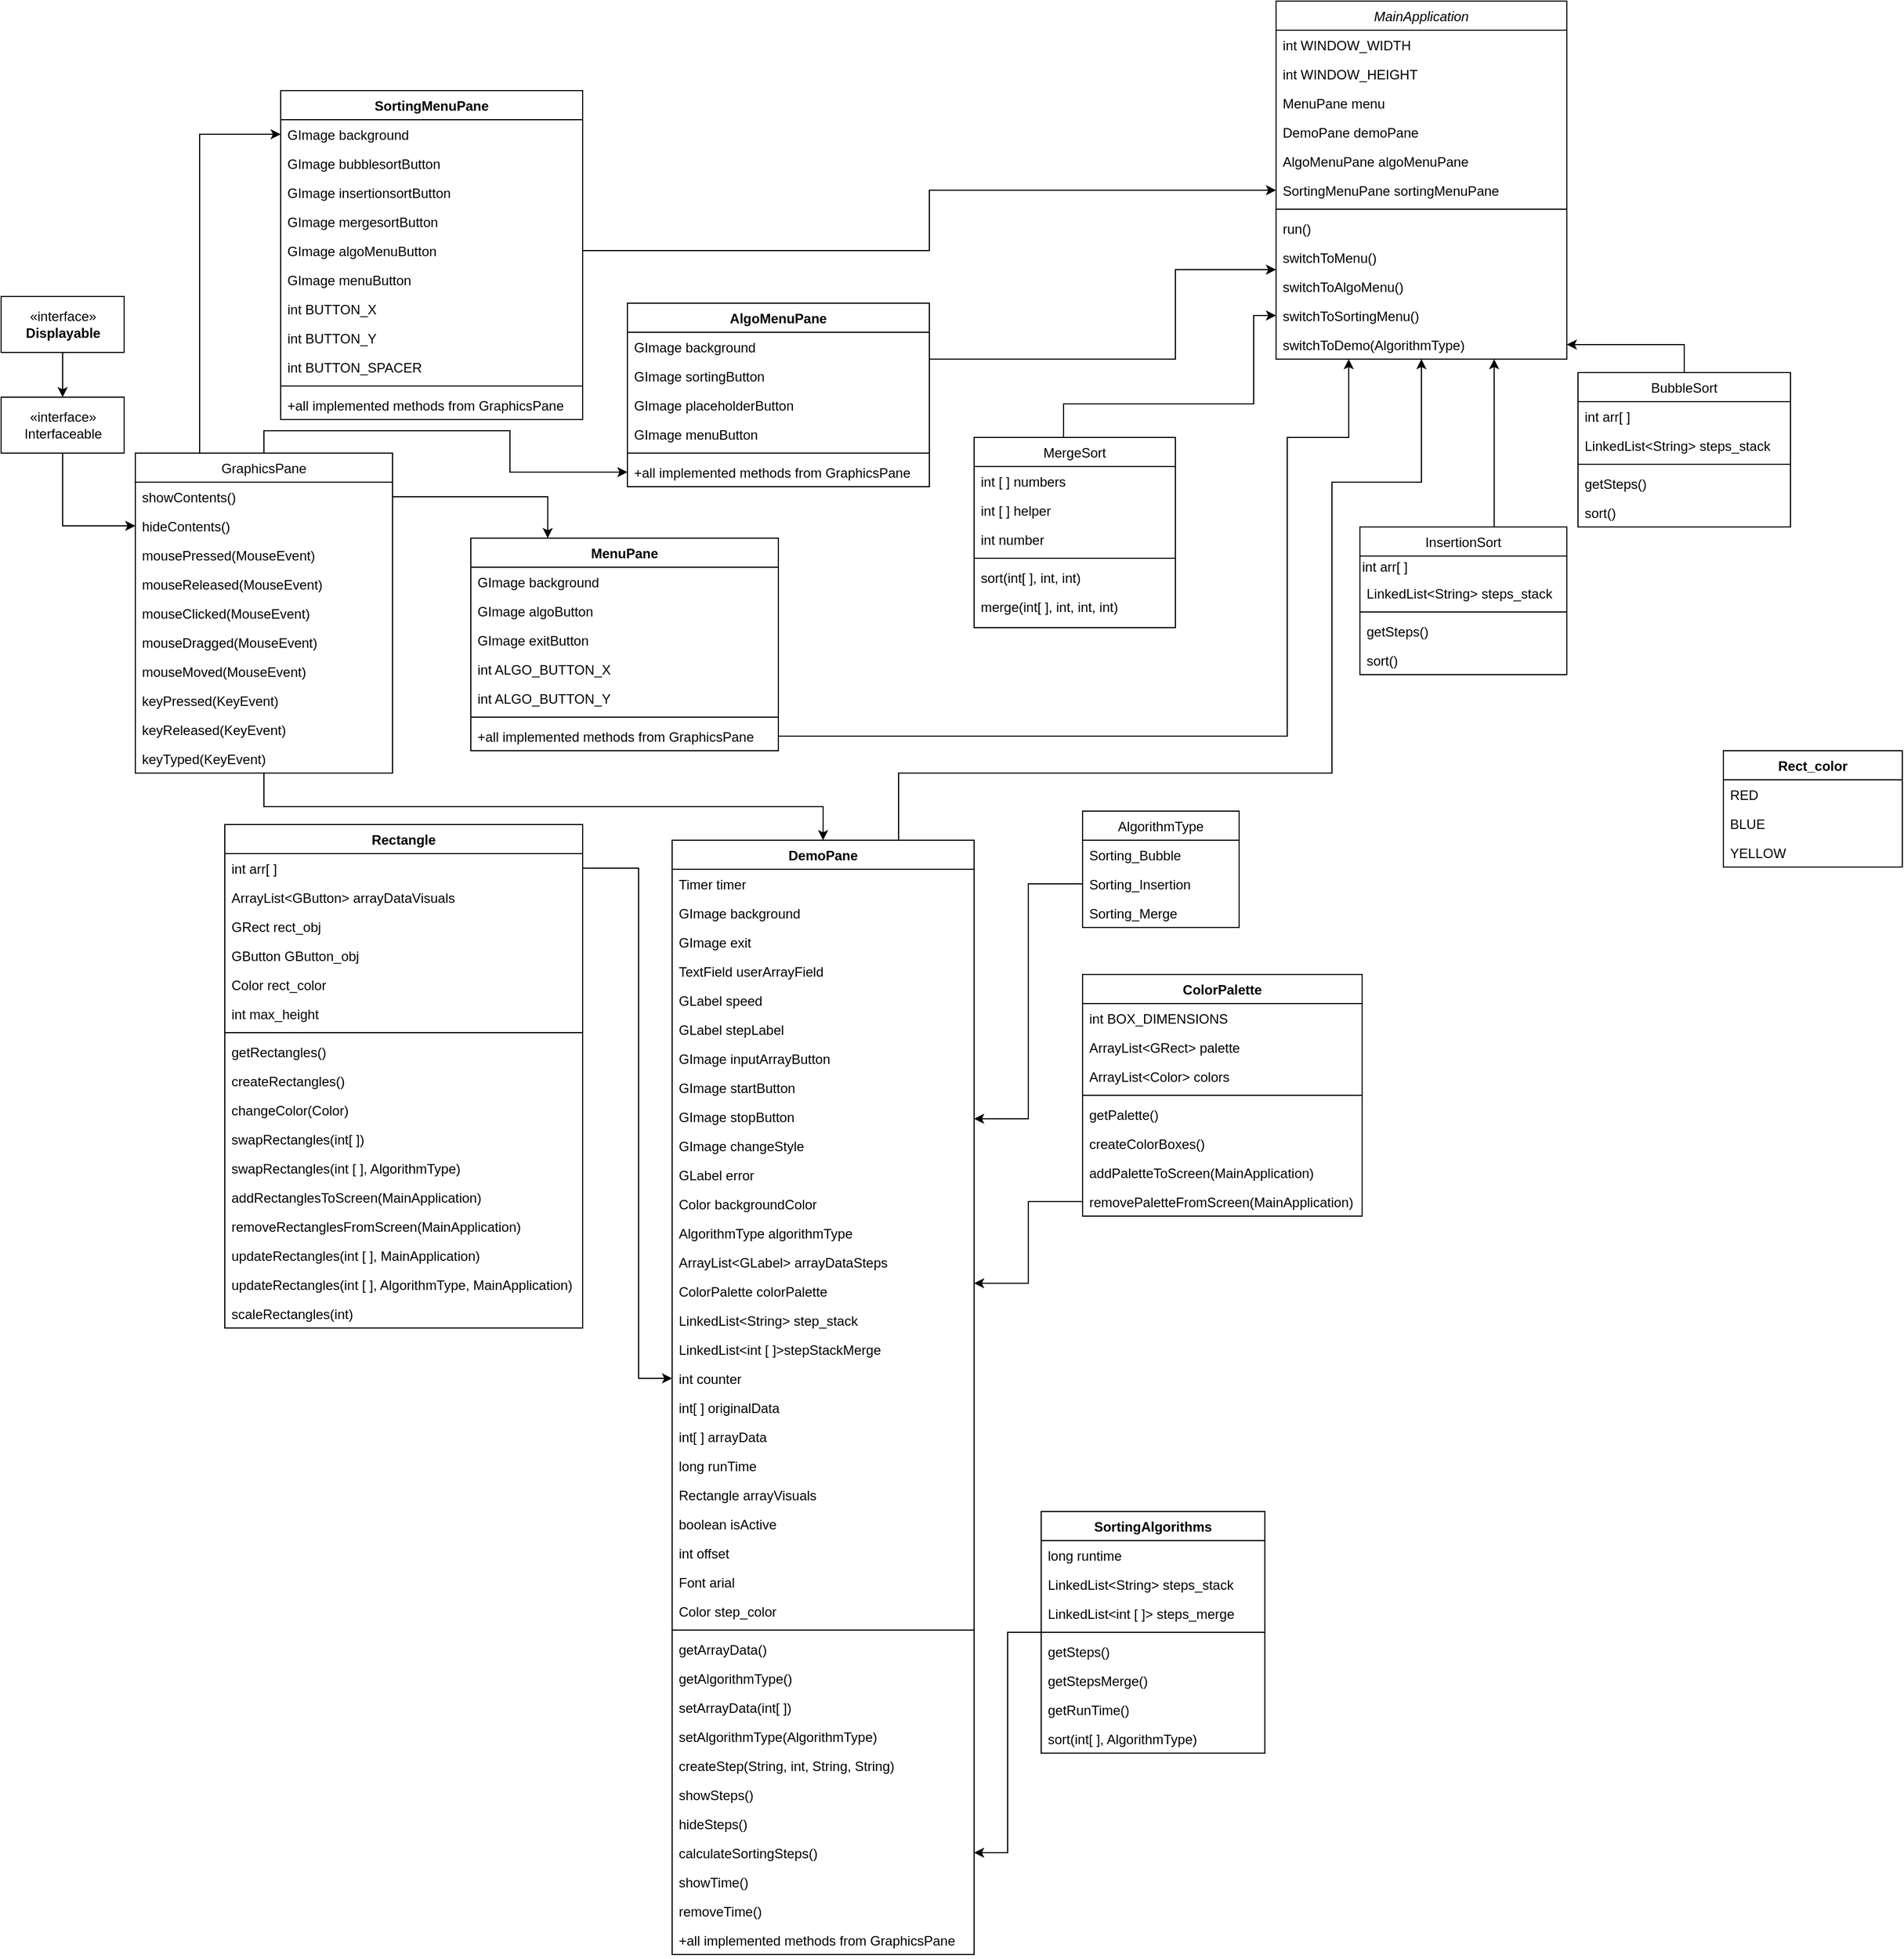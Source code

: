 <mxfile version="14.6.1" type="github">
  <diagram id="C5RBs43oDa-KdzZeNtuy" name="Page-1">
    <mxGraphModel dx="2372" dy="1931" grid="1" gridSize="10" guides="1" tooltips="1" connect="1" arrows="1" fold="1" page="1" pageScale="1" pageWidth="827" pageHeight="1169" math="0" shadow="0">
      <root>
        <mxCell id="WIyWlLk6GJQsqaUBKTNV-0" />
        <mxCell id="WIyWlLk6GJQsqaUBKTNV-1" parent="WIyWlLk6GJQsqaUBKTNV-0" />
        <mxCell id="zkfFHV4jXpPFQw0GAbJ--0" value="MainApplication" style="swimlane;fontStyle=2;align=center;verticalAlign=top;childLayout=stackLayout;horizontal=1;startSize=26;horizontalStack=0;resizeParent=1;resizeLast=0;collapsible=1;marginBottom=0;rounded=0;shadow=0;strokeWidth=1;" parent="WIyWlLk6GJQsqaUBKTNV-1" vertex="1">
          <mxGeometry x="-310" y="-540" width="260" height="320" as="geometry">
            <mxRectangle x="230" y="140" width="160" height="26" as="alternateBounds" />
          </mxGeometry>
        </mxCell>
        <mxCell id="zkfFHV4jXpPFQw0GAbJ--1" value="int WINDOW_WIDTH" style="text;align=left;verticalAlign=top;spacingLeft=4;spacingRight=4;overflow=hidden;rotatable=0;points=[[0,0.5],[1,0.5]];portConstraint=eastwest;" parent="zkfFHV4jXpPFQw0GAbJ--0" vertex="1">
          <mxGeometry y="26" width="260" height="26" as="geometry" />
        </mxCell>
        <mxCell id="LGMK1gvnOZdBRCZ1egcA-61" value="int WINDOW_HEIGHT" style="text;strokeColor=none;fillColor=none;align=left;verticalAlign=top;spacingLeft=4;spacingRight=4;overflow=hidden;rotatable=0;points=[[0,0.5],[1,0.5]];portConstraint=eastwest;" parent="zkfFHV4jXpPFQw0GAbJ--0" vertex="1">
          <mxGeometry y="52" width="260" height="26" as="geometry" />
        </mxCell>
        <mxCell id="LGMK1gvnOZdBRCZ1egcA-62" value="MenuPane menu" style="text;strokeColor=none;fillColor=none;align=left;verticalAlign=top;spacingLeft=4;spacingRight=4;overflow=hidden;rotatable=0;points=[[0,0.5],[1,0.5]];portConstraint=eastwest;" parent="zkfFHV4jXpPFQw0GAbJ--0" vertex="1">
          <mxGeometry y="78" width="260" height="26" as="geometry" />
        </mxCell>
        <mxCell id="LGMK1gvnOZdBRCZ1egcA-63" value="DemoPane demoPane" style="text;strokeColor=none;fillColor=none;align=left;verticalAlign=top;spacingLeft=4;spacingRight=4;overflow=hidden;rotatable=0;points=[[0,0.5],[1,0.5]];portConstraint=eastwest;" parent="zkfFHV4jXpPFQw0GAbJ--0" vertex="1">
          <mxGeometry y="104" width="260" height="26" as="geometry" />
        </mxCell>
        <mxCell id="LGMK1gvnOZdBRCZ1egcA-64" value="AlgoMenuPane algoMenuPane" style="text;strokeColor=none;fillColor=none;align=left;verticalAlign=top;spacingLeft=4;spacingRight=4;overflow=hidden;rotatable=0;points=[[0,0.5],[1,0.5]];portConstraint=eastwest;" parent="zkfFHV4jXpPFQw0GAbJ--0" vertex="1">
          <mxGeometry y="130" width="260" height="26" as="geometry" />
        </mxCell>
        <mxCell id="LGMK1gvnOZdBRCZ1egcA-65" value="SortingMenuPane sortingMenuPane" style="text;strokeColor=none;fillColor=none;align=left;verticalAlign=top;spacingLeft=4;spacingRight=4;overflow=hidden;rotatable=0;points=[[0,0.5],[1,0.5]];portConstraint=eastwest;" parent="zkfFHV4jXpPFQw0GAbJ--0" vertex="1">
          <mxGeometry y="156" width="260" height="26" as="geometry" />
        </mxCell>
        <mxCell id="zkfFHV4jXpPFQw0GAbJ--4" value="" style="line;html=1;strokeWidth=1;align=left;verticalAlign=middle;spacingTop=-1;spacingLeft=3;spacingRight=3;rotatable=0;labelPosition=right;points=[];portConstraint=eastwest;" parent="zkfFHV4jXpPFQw0GAbJ--0" vertex="1">
          <mxGeometry y="182" width="260" height="8" as="geometry" />
        </mxCell>
        <mxCell id="zkfFHV4jXpPFQw0GAbJ--5" value="run()" style="text;align=left;verticalAlign=top;spacingLeft=4;spacingRight=4;overflow=hidden;rotatable=0;points=[[0,0.5],[1,0.5]];portConstraint=eastwest;" parent="zkfFHV4jXpPFQw0GAbJ--0" vertex="1">
          <mxGeometry y="190" width="260" height="26" as="geometry" />
        </mxCell>
        <mxCell id="LGMK1gvnOZdBRCZ1egcA-70" value="switchToMenu()" style="text;strokeColor=none;fillColor=none;align=left;verticalAlign=top;spacingLeft=4;spacingRight=4;overflow=hidden;rotatable=0;points=[[0,0.5],[1,0.5]];portConstraint=eastwest;" parent="zkfFHV4jXpPFQw0GAbJ--0" vertex="1">
          <mxGeometry y="216" width="260" height="26" as="geometry" />
        </mxCell>
        <mxCell id="LGMK1gvnOZdBRCZ1egcA-71" value="switchToAlgoMenu()" style="text;strokeColor=none;fillColor=none;align=left;verticalAlign=top;spacingLeft=4;spacingRight=4;overflow=hidden;rotatable=0;points=[[0,0.5],[1,0.5]];portConstraint=eastwest;" parent="zkfFHV4jXpPFQw0GAbJ--0" vertex="1">
          <mxGeometry y="242" width="260" height="26" as="geometry" />
        </mxCell>
        <mxCell id="LGMK1gvnOZdBRCZ1egcA-72" value="switchToSortingMenu()" style="text;strokeColor=none;fillColor=none;align=left;verticalAlign=top;spacingLeft=4;spacingRight=4;overflow=hidden;rotatable=0;points=[[0,0.5],[1,0.5]];portConstraint=eastwest;" parent="zkfFHV4jXpPFQw0GAbJ--0" vertex="1">
          <mxGeometry y="268" width="260" height="26" as="geometry" />
        </mxCell>
        <mxCell id="LGMK1gvnOZdBRCZ1egcA-73" value="switchToDemo(AlgorithmType)" style="text;strokeColor=none;fillColor=none;align=left;verticalAlign=top;spacingLeft=4;spacingRight=4;overflow=hidden;rotatable=0;points=[[0,0.5],[1,0.5]];portConstraint=eastwest;" parent="zkfFHV4jXpPFQw0GAbJ--0" vertex="1">
          <mxGeometry y="294" width="260" height="26" as="geometry" />
        </mxCell>
        <mxCell id="LGMK1gvnOZdBRCZ1egcA-74" style="edgeStyle=orthogonalEdgeStyle;rounded=0;orthogonalLoop=1;jettySize=auto;html=1;exitX=0.5;exitY=0;exitDx=0;exitDy=0;entryX=1;entryY=0.5;entryDx=0;entryDy=0;" parent="WIyWlLk6GJQsqaUBKTNV-1" source="zkfFHV4jXpPFQw0GAbJ--6" target="LGMK1gvnOZdBRCZ1egcA-73" edge="1">
          <mxGeometry relative="1" as="geometry" />
        </mxCell>
        <mxCell id="zkfFHV4jXpPFQw0GAbJ--6" value="BubbleSort" style="swimlane;fontStyle=0;align=center;verticalAlign=top;childLayout=stackLayout;horizontal=1;startSize=26;horizontalStack=0;resizeParent=1;resizeLast=0;collapsible=1;marginBottom=0;rounded=0;shadow=0;strokeWidth=1;" parent="WIyWlLk6GJQsqaUBKTNV-1" vertex="1">
          <mxGeometry x="-40" y="-208" width="190" height="138" as="geometry">
            <mxRectangle x="130" y="380" width="160" height="26" as="alternateBounds" />
          </mxGeometry>
        </mxCell>
        <mxCell id="zkfFHV4jXpPFQw0GAbJ--8" value="int arr[ ]" style="text;align=left;verticalAlign=top;spacingLeft=4;spacingRight=4;overflow=hidden;rotatable=0;points=[[0,0.5],[1,0.5]];portConstraint=eastwest;rounded=0;shadow=0;html=0;" parent="zkfFHV4jXpPFQw0GAbJ--6" vertex="1">
          <mxGeometry y="26" width="190" height="26" as="geometry" />
        </mxCell>
        <mxCell id="LGMK1gvnOZdBRCZ1egcA-59" value="LinkedList&lt;String&gt; steps_stack" style="text;strokeColor=none;fillColor=none;align=left;verticalAlign=top;spacingLeft=4;spacingRight=4;overflow=hidden;rotatable=0;points=[[0,0.5],[1,0.5]];portConstraint=eastwest;" parent="zkfFHV4jXpPFQw0GAbJ--6" vertex="1">
          <mxGeometry y="52" width="190" height="26" as="geometry" />
        </mxCell>
        <mxCell id="zkfFHV4jXpPFQw0GAbJ--9" value="" style="line;html=1;strokeWidth=1;align=left;verticalAlign=middle;spacingTop=-1;spacingLeft=3;spacingRight=3;rotatable=0;labelPosition=right;points=[];portConstraint=eastwest;" parent="zkfFHV4jXpPFQw0GAbJ--6" vertex="1">
          <mxGeometry y="78" width="190" height="8" as="geometry" />
        </mxCell>
        <mxCell id="zkfFHV4jXpPFQw0GAbJ--11" value="getSteps()" style="text;align=left;verticalAlign=top;spacingLeft=4;spacingRight=4;overflow=hidden;rotatable=0;points=[[0,0.5],[1,0.5]];portConstraint=eastwest;" parent="zkfFHV4jXpPFQw0GAbJ--6" vertex="1">
          <mxGeometry y="86" width="190" height="26" as="geometry" />
        </mxCell>
        <mxCell id="LGMK1gvnOZdBRCZ1egcA-60" value="sort()" style="text;strokeColor=none;fillColor=none;align=left;verticalAlign=top;spacingLeft=4;spacingRight=4;overflow=hidden;rotatable=0;points=[[0,0.5],[1,0.5]];portConstraint=eastwest;" parent="zkfFHV4jXpPFQw0GAbJ--6" vertex="1">
          <mxGeometry y="112" width="190" height="26" as="geometry" />
        </mxCell>
        <mxCell id="zkfFHV4jXpPFQw0GAbJ--13" value="InsertionSort" style="swimlane;fontStyle=0;align=center;verticalAlign=top;childLayout=stackLayout;horizontal=1;startSize=26;horizontalStack=0;resizeParent=1;resizeLast=0;collapsible=1;marginBottom=0;rounded=0;shadow=0;strokeWidth=1;" parent="WIyWlLk6GJQsqaUBKTNV-1" vertex="1">
          <mxGeometry x="-235" y="-70" width="185" height="132" as="geometry">
            <mxRectangle x="340" y="380" width="170" height="26" as="alternateBounds" />
          </mxGeometry>
        </mxCell>
        <mxCell id="o2Na_KGdBYoTRW34L9EO-0" value="int arr[ ]" style="text;html=1;strokeColor=none;fillColor=none;align=left;verticalAlign=middle;whiteSpace=wrap;rounded=0;" parent="zkfFHV4jXpPFQw0GAbJ--13" vertex="1">
          <mxGeometry y="26" width="185" height="20" as="geometry" />
        </mxCell>
        <mxCell id="LGMK1gvnOZdBRCZ1egcA-56" value="LinkedList&lt;String&gt; steps_stack" style="text;strokeColor=none;fillColor=none;align=left;verticalAlign=top;spacingLeft=4;spacingRight=4;overflow=hidden;rotatable=0;points=[[0,0.5],[1,0.5]];portConstraint=eastwest;" parent="zkfFHV4jXpPFQw0GAbJ--13" vertex="1">
          <mxGeometry y="46" width="185" height="26" as="geometry" />
        </mxCell>
        <mxCell id="zkfFHV4jXpPFQw0GAbJ--15" value="" style="line;html=1;strokeWidth=1;align=left;verticalAlign=middle;spacingTop=-1;spacingLeft=3;spacingRight=3;rotatable=0;labelPosition=right;points=[];portConstraint=eastwest;" parent="zkfFHV4jXpPFQw0GAbJ--13" vertex="1">
          <mxGeometry y="72" width="185" height="8" as="geometry" />
        </mxCell>
        <mxCell id="LGMK1gvnOZdBRCZ1egcA-57" value="getSteps()" style="text;strokeColor=none;fillColor=none;align=left;verticalAlign=top;spacingLeft=4;spacingRight=4;overflow=hidden;rotatable=0;points=[[0,0.5],[1,0.5]];portConstraint=eastwest;" parent="zkfFHV4jXpPFQw0GAbJ--13" vertex="1">
          <mxGeometry y="80" width="185" height="26" as="geometry" />
        </mxCell>
        <mxCell id="LGMK1gvnOZdBRCZ1egcA-58" value="sort()" style="text;strokeColor=none;fillColor=none;align=left;verticalAlign=top;spacingLeft=4;spacingRight=4;overflow=hidden;rotatable=0;points=[[0,0.5],[1,0.5]];portConstraint=eastwest;" parent="zkfFHV4jXpPFQw0GAbJ--13" vertex="1">
          <mxGeometry y="106" width="185" height="26" as="geometry" />
        </mxCell>
        <mxCell id="LGMK1gvnOZdBRCZ1egcA-76" style="edgeStyle=orthogonalEdgeStyle;rounded=0;orthogonalLoop=1;jettySize=auto;html=1;entryX=0;entryY=0.5;entryDx=0;entryDy=0;" parent="WIyWlLk6GJQsqaUBKTNV-1" source="zkfFHV4jXpPFQw0GAbJ--17" target="LGMK1gvnOZdBRCZ1egcA-72" edge="1">
          <mxGeometry relative="1" as="geometry">
            <Array as="points">
              <mxPoint x="-500" y="-180" />
              <mxPoint x="-330" y="-180" />
              <mxPoint x="-330" y="-259" />
            </Array>
          </mxGeometry>
        </mxCell>
        <mxCell id="zkfFHV4jXpPFQw0GAbJ--17" value="MergeSort" style="swimlane;fontStyle=0;align=center;verticalAlign=top;childLayout=stackLayout;horizontal=1;startSize=26;horizontalStack=0;resizeParent=1;resizeLast=0;collapsible=1;marginBottom=0;rounded=0;shadow=0;strokeWidth=1;" parent="WIyWlLk6GJQsqaUBKTNV-1" vertex="1">
          <mxGeometry x="-580" y="-150" width="180" height="170" as="geometry">
            <mxRectangle x="550" y="140" width="160" height="26" as="alternateBounds" />
          </mxGeometry>
        </mxCell>
        <mxCell id="zkfFHV4jXpPFQw0GAbJ--22" value="int [ ] numbers" style="text;align=left;verticalAlign=top;spacingLeft=4;spacingRight=4;overflow=hidden;rotatable=0;points=[[0,0.5],[1,0.5]];portConstraint=eastwest;rounded=0;shadow=0;html=0;" parent="zkfFHV4jXpPFQw0GAbJ--17" vertex="1">
          <mxGeometry y="26" width="180" height="26" as="geometry" />
        </mxCell>
        <mxCell id="LGMK1gvnOZdBRCZ1egcA-50" value="int [ ] helper" style="text;strokeColor=none;fillColor=none;align=left;verticalAlign=top;spacingLeft=4;spacingRight=4;overflow=hidden;rotatable=0;points=[[0,0.5],[1,0.5]];portConstraint=eastwest;" parent="zkfFHV4jXpPFQw0GAbJ--17" vertex="1">
          <mxGeometry y="52" width="180" height="26" as="geometry" />
        </mxCell>
        <mxCell id="LGMK1gvnOZdBRCZ1egcA-51" value="int number" style="text;strokeColor=none;fillColor=none;align=left;verticalAlign=top;spacingLeft=4;spacingRight=4;overflow=hidden;rotatable=0;points=[[0,0.5],[1,0.5]];portConstraint=eastwest;" parent="zkfFHV4jXpPFQw0GAbJ--17" vertex="1">
          <mxGeometry y="78" width="180" height="26" as="geometry" />
        </mxCell>
        <mxCell id="zkfFHV4jXpPFQw0GAbJ--23" value="" style="line;html=1;strokeWidth=1;align=left;verticalAlign=middle;spacingTop=-1;spacingLeft=3;spacingRight=3;rotatable=0;labelPosition=right;points=[];portConstraint=eastwest;" parent="zkfFHV4jXpPFQw0GAbJ--17" vertex="1">
          <mxGeometry y="104" width="180" height="8" as="geometry" />
        </mxCell>
        <mxCell id="LGMK1gvnOZdBRCZ1egcA-53" value="sort(int[ ], int, int)" style="text;strokeColor=none;fillColor=none;align=left;verticalAlign=top;spacingLeft=4;spacingRight=4;overflow=hidden;rotatable=0;points=[[0,0.5],[1,0.5]];portConstraint=eastwest;" parent="zkfFHV4jXpPFQw0GAbJ--17" vertex="1">
          <mxGeometry y="112" width="180" height="26" as="geometry" />
        </mxCell>
        <mxCell id="zkfFHV4jXpPFQw0GAbJ--25" value="merge(int[ ], int, int, int)" style="text;align=left;verticalAlign=top;spacingLeft=4;spacingRight=4;overflow=hidden;rotatable=0;points=[[0,0.5],[1,0.5]];portConstraint=eastwest;" parent="zkfFHV4jXpPFQw0GAbJ--17" vertex="1">
          <mxGeometry y="138" width="180" height="26" as="geometry" />
        </mxCell>
        <mxCell id="m_0bZoI5zcQ6gMoOjqxk-0" value="AlgoMenuPane" style="swimlane;fontStyle=1;align=center;verticalAlign=top;childLayout=stackLayout;horizontal=1;startSize=26;horizontalStack=0;resizeParent=1;resizeParentMax=0;resizeLast=0;collapsible=1;marginBottom=0;" parent="WIyWlLk6GJQsqaUBKTNV-1" vertex="1">
          <mxGeometry x="-890" y="-270" width="270" height="164" as="geometry" />
        </mxCell>
        <mxCell id="m_0bZoI5zcQ6gMoOjqxk-1" value="GImage background" style="text;strokeColor=none;fillColor=none;align=left;verticalAlign=top;spacingLeft=4;spacingRight=4;overflow=hidden;rotatable=0;points=[[0,0.5],[1,0.5]];portConstraint=eastwest;" parent="m_0bZoI5zcQ6gMoOjqxk-0" vertex="1">
          <mxGeometry y="26" width="270" height="26" as="geometry" />
        </mxCell>
        <mxCell id="LGMK1gvnOZdBRCZ1egcA-1" value="GImage sortingButton" style="text;strokeColor=none;fillColor=none;align=left;verticalAlign=top;spacingLeft=4;spacingRight=4;overflow=hidden;rotatable=0;points=[[0,0.5],[1,0.5]];portConstraint=eastwest;" parent="m_0bZoI5zcQ6gMoOjqxk-0" vertex="1">
          <mxGeometry y="52" width="270" height="26" as="geometry" />
        </mxCell>
        <mxCell id="LGMK1gvnOZdBRCZ1egcA-2" value="GImage placeholderButton" style="text;strokeColor=none;fillColor=none;align=left;verticalAlign=top;spacingLeft=4;spacingRight=4;overflow=hidden;rotatable=0;points=[[0,0.5],[1,0.5]];portConstraint=eastwest;" parent="m_0bZoI5zcQ6gMoOjqxk-0" vertex="1">
          <mxGeometry y="78" width="270" height="26" as="geometry" />
        </mxCell>
        <mxCell id="LGMK1gvnOZdBRCZ1egcA-3" value="GImage menuButton" style="text;strokeColor=none;fillColor=none;align=left;verticalAlign=top;spacingLeft=4;spacingRight=4;overflow=hidden;rotatable=0;points=[[0,0.5],[1,0.5]];portConstraint=eastwest;" parent="m_0bZoI5zcQ6gMoOjqxk-0" vertex="1">
          <mxGeometry y="104" width="270" height="26" as="geometry" />
        </mxCell>
        <mxCell id="m_0bZoI5zcQ6gMoOjqxk-2" value="" style="line;strokeWidth=1;fillColor=none;align=left;verticalAlign=middle;spacingTop=-1;spacingLeft=3;spacingRight=3;rotatable=0;labelPosition=right;points=[];portConstraint=eastwest;" parent="m_0bZoI5zcQ6gMoOjqxk-0" vertex="1">
          <mxGeometry y="130" width="270" height="8" as="geometry" />
        </mxCell>
        <mxCell id="m_0bZoI5zcQ6gMoOjqxk-3" value="+all implemented methods from GraphicsPane" style="text;strokeColor=none;fillColor=none;align=left;verticalAlign=top;spacingLeft=4;spacingRight=4;overflow=hidden;rotatable=0;points=[[0,0.5],[1,0.5]];portConstraint=eastwest;" parent="m_0bZoI5zcQ6gMoOjqxk-0" vertex="1">
          <mxGeometry y="138" width="270" height="26" as="geometry" />
        </mxCell>
        <mxCell id="m_0bZoI5zcQ6gMoOjqxk-8" value="AlgorithmType" style="swimlane;fontStyle=0;childLayout=stackLayout;horizontal=1;startSize=26;fillColor=none;horizontalStack=0;resizeParent=1;resizeParentMax=0;resizeLast=0;collapsible=1;marginBottom=0;" parent="WIyWlLk6GJQsqaUBKTNV-1" vertex="1">
          <mxGeometry x="-483" y="184" width="140" height="104" as="geometry" />
        </mxCell>
        <mxCell id="m_0bZoI5zcQ6gMoOjqxk-9" value="Sorting_Bubble" style="text;strokeColor=none;fillColor=none;align=left;verticalAlign=top;spacingLeft=4;spacingRight=4;overflow=hidden;rotatable=0;points=[[0,0.5],[1,0.5]];portConstraint=eastwest;" parent="m_0bZoI5zcQ6gMoOjqxk-8" vertex="1">
          <mxGeometry y="26" width="140" height="26" as="geometry" />
        </mxCell>
        <mxCell id="m_0bZoI5zcQ6gMoOjqxk-10" value="Sorting_Insertion" style="text;strokeColor=none;fillColor=none;align=left;verticalAlign=top;spacingLeft=4;spacingRight=4;overflow=hidden;rotatable=0;points=[[0,0.5],[1,0.5]];portConstraint=eastwest;" parent="m_0bZoI5zcQ6gMoOjqxk-8" vertex="1">
          <mxGeometry y="52" width="140" height="26" as="geometry" />
        </mxCell>
        <mxCell id="m_0bZoI5zcQ6gMoOjqxk-11" value="Sorting_Merge" style="text;strokeColor=none;fillColor=none;align=left;verticalAlign=top;spacingLeft=4;spacingRight=4;overflow=hidden;rotatable=0;points=[[0,0.5],[1,0.5]];portConstraint=eastwest;" parent="m_0bZoI5zcQ6gMoOjqxk-8" vertex="1">
          <mxGeometry y="78" width="140" height="26" as="geometry" />
        </mxCell>
        <mxCell id="m_0bZoI5zcQ6gMoOjqxk-12" value="Rect_color" style="swimlane;fontStyle=1;align=center;verticalAlign=top;childLayout=stackLayout;horizontal=1;startSize=26;horizontalStack=0;resizeParent=1;resizeParentMax=0;resizeLast=0;collapsible=1;marginBottom=0;" parent="WIyWlLk6GJQsqaUBKTNV-1" vertex="1">
          <mxGeometry x="90" y="130" width="160" height="104" as="geometry" />
        </mxCell>
        <mxCell id="m_0bZoI5zcQ6gMoOjqxk-13" value="RED" style="text;strokeColor=none;fillColor=none;align=left;verticalAlign=top;spacingLeft=4;spacingRight=4;overflow=hidden;rotatable=0;points=[[0,0.5],[1,0.5]];portConstraint=eastwest;" parent="m_0bZoI5zcQ6gMoOjqxk-12" vertex="1">
          <mxGeometry y="26" width="160" height="26" as="geometry" />
        </mxCell>
        <mxCell id="LGMK1gvnOZdBRCZ1egcA-23" value="BLUE" style="text;strokeColor=none;fillColor=none;align=left;verticalAlign=top;spacingLeft=4;spacingRight=4;overflow=hidden;rotatable=0;points=[[0,0.5],[1,0.5]];portConstraint=eastwest;" parent="m_0bZoI5zcQ6gMoOjqxk-12" vertex="1">
          <mxGeometry y="52" width="160" height="26" as="geometry" />
        </mxCell>
        <mxCell id="LGMK1gvnOZdBRCZ1egcA-24" value="YELLOW" style="text;strokeColor=none;fillColor=none;align=left;verticalAlign=top;spacingLeft=4;spacingRight=4;overflow=hidden;rotatable=0;points=[[0,0.5],[1,0.5]];portConstraint=eastwest;" parent="m_0bZoI5zcQ6gMoOjqxk-12" vertex="1">
          <mxGeometry y="78" width="160" height="26" as="geometry" />
        </mxCell>
        <mxCell id="m_0bZoI5zcQ6gMoOjqxk-16" value="Rectangle" style="swimlane;fontStyle=1;align=center;verticalAlign=top;childLayout=stackLayout;horizontal=1;startSize=26;horizontalStack=0;resizeParent=1;resizeParentMax=0;resizeLast=0;collapsible=1;marginBottom=0;" parent="WIyWlLk6GJQsqaUBKTNV-1" vertex="1">
          <mxGeometry x="-1250" y="196" width="320" height="450" as="geometry" />
        </mxCell>
        <mxCell id="LGMK1gvnOZdBRCZ1egcA-16" value="int arr[ ]" style="text;strokeColor=none;fillColor=none;align=left;verticalAlign=top;spacingLeft=4;spacingRight=4;overflow=hidden;rotatable=0;points=[[0,0.5],[1,0.5]];portConstraint=eastwest;" parent="m_0bZoI5zcQ6gMoOjqxk-16" vertex="1">
          <mxGeometry y="26" width="320" height="26" as="geometry" />
        </mxCell>
        <mxCell id="LGMK1gvnOZdBRCZ1egcA-18" value="ArrayList&lt;GButton&gt; arrayDataVisuals" style="text;strokeColor=none;fillColor=none;align=left;verticalAlign=top;spacingLeft=4;spacingRight=4;overflow=hidden;rotatable=0;points=[[0,0.5],[1,0.5]];portConstraint=eastwest;" parent="m_0bZoI5zcQ6gMoOjqxk-16" vertex="1">
          <mxGeometry y="52" width="320" height="26" as="geometry" />
        </mxCell>
        <mxCell id="SmqapJXVJA0xlIjlpTaD-6" value="GRect rect_obj" style="text;strokeColor=none;fillColor=none;align=left;verticalAlign=top;spacingLeft=4;spacingRight=4;overflow=hidden;rotatable=0;points=[[0,0.5],[1,0.5]];portConstraint=eastwest;" vertex="1" parent="m_0bZoI5zcQ6gMoOjqxk-16">
          <mxGeometry y="78" width="320" height="26" as="geometry" />
        </mxCell>
        <mxCell id="SmqapJXVJA0xlIjlpTaD-7" value="GButton GButton_obj" style="text;strokeColor=none;fillColor=none;align=left;verticalAlign=top;spacingLeft=4;spacingRight=4;overflow=hidden;rotatable=0;points=[[0,0.5],[1,0.5]];portConstraint=eastwest;" vertex="1" parent="m_0bZoI5zcQ6gMoOjqxk-16">
          <mxGeometry y="104" width="320" height="26" as="geometry" />
        </mxCell>
        <mxCell id="SmqapJXVJA0xlIjlpTaD-8" value="Color rect_color" style="text;strokeColor=none;fillColor=none;align=left;verticalAlign=top;spacingLeft=4;spacingRight=4;overflow=hidden;rotatable=0;points=[[0,0.5],[1,0.5]];portConstraint=eastwest;" vertex="1" parent="m_0bZoI5zcQ6gMoOjqxk-16">
          <mxGeometry y="130" width="320" height="26" as="geometry" />
        </mxCell>
        <mxCell id="SmqapJXVJA0xlIjlpTaD-9" value="int max_height" style="text;strokeColor=none;fillColor=none;align=left;verticalAlign=top;spacingLeft=4;spacingRight=4;overflow=hidden;rotatable=0;points=[[0,0.5],[1,0.5]];portConstraint=eastwest;" vertex="1" parent="m_0bZoI5zcQ6gMoOjqxk-16">
          <mxGeometry y="156" width="320" height="26" as="geometry" />
        </mxCell>
        <mxCell id="m_0bZoI5zcQ6gMoOjqxk-18" value="" style="line;strokeWidth=1;fillColor=none;align=left;verticalAlign=middle;spacingTop=-1;spacingLeft=3;spacingRight=3;rotatable=0;labelPosition=right;points=[];portConstraint=eastwest;" parent="m_0bZoI5zcQ6gMoOjqxk-16" vertex="1">
          <mxGeometry y="182" width="320" height="8" as="geometry" />
        </mxCell>
        <mxCell id="LGMK1gvnOZdBRCZ1egcA-22" value="getRectangles()" style="text;strokeColor=none;fillColor=none;align=left;verticalAlign=top;spacingLeft=4;spacingRight=4;overflow=hidden;rotatable=0;points=[[0,0.5],[1,0.5]];portConstraint=eastwest;" parent="m_0bZoI5zcQ6gMoOjqxk-16" vertex="1">
          <mxGeometry y="190" width="320" height="26" as="geometry" />
        </mxCell>
        <mxCell id="SmqapJXVJA0xlIjlpTaD-10" value="createRectangles()" style="text;strokeColor=none;fillColor=none;align=left;verticalAlign=top;spacingLeft=4;spacingRight=4;overflow=hidden;rotatable=0;points=[[0,0.5],[1,0.5]];portConstraint=eastwest;" vertex="1" parent="m_0bZoI5zcQ6gMoOjqxk-16">
          <mxGeometry y="216" width="320" height="26" as="geometry" />
        </mxCell>
        <mxCell id="LGMK1gvnOZdBRCZ1egcA-20" value="changeColor(Color)" style="text;strokeColor=none;fillColor=none;align=left;verticalAlign=top;spacingLeft=4;spacingRight=4;overflow=hidden;rotatable=0;points=[[0,0.5],[1,0.5]];portConstraint=eastwest;" parent="m_0bZoI5zcQ6gMoOjqxk-16" vertex="1">
          <mxGeometry y="242" width="320" height="26" as="geometry" />
        </mxCell>
        <mxCell id="SmqapJXVJA0xlIjlpTaD-11" value="swapRectangles(int[ ])" style="text;strokeColor=none;fillColor=none;align=left;verticalAlign=top;spacingLeft=4;spacingRight=4;overflow=hidden;rotatable=0;points=[[0,0.5],[1,0.5]];portConstraint=eastwest;" vertex="1" parent="m_0bZoI5zcQ6gMoOjqxk-16">
          <mxGeometry y="268" width="320" height="26" as="geometry" />
        </mxCell>
        <mxCell id="SmqapJXVJA0xlIjlpTaD-12" value="swapRectangles(int [ ], AlgorithmType)" style="text;strokeColor=none;fillColor=none;align=left;verticalAlign=top;spacingLeft=4;spacingRight=4;overflow=hidden;rotatable=0;points=[[0,0.5],[1,0.5]];portConstraint=eastwest;" vertex="1" parent="m_0bZoI5zcQ6gMoOjqxk-16">
          <mxGeometry y="294" width="320" height="26" as="geometry" />
        </mxCell>
        <mxCell id="SmqapJXVJA0xlIjlpTaD-13" value="addRectanglesToScreen(MainApplication)" style="text;strokeColor=none;fillColor=none;align=left;verticalAlign=top;spacingLeft=4;spacingRight=4;overflow=hidden;rotatable=0;points=[[0,0.5],[1,0.5]];portConstraint=eastwest;" vertex="1" parent="m_0bZoI5zcQ6gMoOjqxk-16">
          <mxGeometry y="320" width="320" height="26" as="geometry" />
        </mxCell>
        <mxCell id="SmqapJXVJA0xlIjlpTaD-14" value="removeRectanglesFromScreen(MainApplication)" style="text;strokeColor=none;fillColor=none;align=left;verticalAlign=top;spacingLeft=4;spacingRight=4;overflow=hidden;rotatable=0;points=[[0,0.5],[1,0.5]];portConstraint=eastwest;" vertex="1" parent="m_0bZoI5zcQ6gMoOjqxk-16">
          <mxGeometry y="346" width="320" height="26" as="geometry" />
        </mxCell>
        <mxCell id="SmqapJXVJA0xlIjlpTaD-15" value="updateRectangles(int [ ], MainApplication)" style="text;strokeColor=none;fillColor=none;align=left;verticalAlign=top;spacingLeft=4;spacingRight=4;overflow=hidden;rotatable=0;points=[[0,0.5],[1,0.5]];portConstraint=eastwest;" vertex="1" parent="m_0bZoI5zcQ6gMoOjqxk-16">
          <mxGeometry y="372" width="320" height="26" as="geometry" />
        </mxCell>
        <mxCell id="SmqapJXVJA0xlIjlpTaD-16" value="updateRectangles(int [ ], AlgorithmType, MainApplication)" style="text;strokeColor=none;fillColor=none;align=left;verticalAlign=top;spacingLeft=4;spacingRight=4;overflow=hidden;rotatable=0;points=[[0,0.5],[1,0.5]];portConstraint=eastwest;" vertex="1" parent="m_0bZoI5zcQ6gMoOjqxk-16">
          <mxGeometry y="398" width="320" height="26" as="geometry" />
        </mxCell>
        <mxCell id="LGMK1gvnOZdBRCZ1egcA-21" value="scaleRectangles(int)" style="text;strokeColor=none;fillColor=none;align=left;verticalAlign=top;spacingLeft=4;spacingRight=4;overflow=hidden;rotatable=0;points=[[0,0.5],[1,0.5]];portConstraint=eastwest;" parent="m_0bZoI5zcQ6gMoOjqxk-16" vertex="1">
          <mxGeometry y="424" width="320" height="26" as="geometry" />
        </mxCell>
        <mxCell id="m_0bZoI5zcQ6gMoOjqxk-20" value="SortingMenuPane" style="swimlane;fontStyle=1;align=center;verticalAlign=top;childLayout=stackLayout;horizontal=1;startSize=26;horizontalStack=0;resizeParent=1;resizeParentMax=0;resizeLast=0;collapsible=1;marginBottom=0;" parent="WIyWlLk6GJQsqaUBKTNV-1" vertex="1">
          <mxGeometry x="-1200" y="-460" width="270" height="294" as="geometry" />
        </mxCell>
        <mxCell id="m_0bZoI5zcQ6gMoOjqxk-21" value="GImage background" style="text;strokeColor=none;fillColor=none;align=left;verticalAlign=top;spacingLeft=4;spacingRight=4;overflow=hidden;rotatable=0;points=[[0,0.5],[1,0.5]];portConstraint=eastwest;" parent="m_0bZoI5zcQ6gMoOjqxk-20" vertex="1">
          <mxGeometry y="26" width="270" height="26" as="geometry" />
        </mxCell>
        <mxCell id="LGMK1gvnOZdBRCZ1egcA-41" value="GImage bubblesortButton" style="text;strokeColor=none;fillColor=none;align=left;verticalAlign=top;spacingLeft=4;spacingRight=4;overflow=hidden;rotatable=0;points=[[0,0.5],[1,0.5]];portConstraint=eastwest;" parent="m_0bZoI5zcQ6gMoOjqxk-20" vertex="1">
          <mxGeometry y="52" width="270" height="26" as="geometry" />
        </mxCell>
        <mxCell id="LGMK1gvnOZdBRCZ1egcA-42" value="GImage insertionsortButton" style="text;strokeColor=none;fillColor=none;align=left;verticalAlign=top;spacingLeft=4;spacingRight=4;overflow=hidden;rotatable=0;points=[[0,0.5],[1,0.5]];portConstraint=eastwest;" parent="m_0bZoI5zcQ6gMoOjqxk-20" vertex="1">
          <mxGeometry y="78" width="270" height="26" as="geometry" />
        </mxCell>
        <mxCell id="LGMK1gvnOZdBRCZ1egcA-43" value="GImage mergesortButton" style="text;strokeColor=none;fillColor=none;align=left;verticalAlign=top;spacingLeft=4;spacingRight=4;overflow=hidden;rotatable=0;points=[[0,0.5],[1,0.5]];portConstraint=eastwest;" parent="m_0bZoI5zcQ6gMoOjqxk-20" vertex="1">
          <mxGeometry y="104" width="270" height="26" as="geometry" />
        </mxCell>
        <mxCell id="LGMK1gvnOZdBRCZ1egcA-44" value="GImage algoMenuButton" style="text;strokeColor=none;fillColor=none;align=left;verticalAlign=top;spacingLeft=4;spacingRight=4;overflow=hidden;rotatable=0;points=[[0,0.5],[1,0.5]];portConstraint=eastwest;" parent="m_0bZoI5zcQ6gMoOjqxk-20" vertex="1">
          <mxGeometry y="130" width="270" height="26" as="geometry" />
        </mxCell>
        <mxCell id="LGMK1gvnOZdBRCZ1egcA-45" value="GImage menuButton" style="text;strokeColor=none;fillColor=none;align=left;verticalAlign=top;spacingLeft=4;spacingRight=4;overflow=hidden;rotatable=0;points=[[0,0.5],[1,0.5]];portConstraint=eastwest;" parent="m_0bZoI5zcQ6gMoOjqxk-20" vertex="1">
          <mxGeometry y="156" width="270" height="26" as="geometry" />
        </mxCell>
        <mxCell id="LGMK1gvnOZdBRCZ1egcA-46" value="int BUTTON_X" style="text;strokeColor=none;fillColor=none;align=left;verticalAlign=top;spacingLeft=4;spacingRight=4;overflow=hidden;rotatable=0;points=[[0,0.5],[1,0.5]];portConstraint=eastwest;" parent="m_0bZoI5zcQ6gMoOjqxk-20" vertex="1">
          <mxGeometry y="182" width="270" height="26" as="geometry" />
        </mxCell>
        <mxCell id="LGMK1gvnOZdBRCZ1egcA-47" value="int BUTTON_Y" style="text;strokeColor=none;fillColor=none;align=left;verticalAlign=top;spacingLeft=4;spacingRight=4;overflow=hidden;rotatable=0;points=[[0,0.5],[1,0.5]];portConstraint=eastwest;" parent="m_0bZoI5zcQ6gMoOjqxk-20" vertex="1">
          <mxGeometry y="208" width="270" height="26" as="geometry" />
        </mxCell>
        <mxCell id="LGMK1gvnOZdBRCZ1egcA-48" value="int BUTTON_SPACER" style="text;strokeColor=none;fillColor=none;align=left;verticalAlign=top;spacingLeft=4;spacingRight=4;overflow=hidden;rotatable=0;points=[[0,0.5],[1,0.5]];portConstraint=eastwest;" parent="m_0bZoI5zcQ6gMoOjqxk-20" vertex="1">
          <mxGeometry y="234" width="270" height="26" as="geometry" />
        </mxCell>
        <mxCell id="m_0bZoI5zcQ6gMoOjqxk-22" value="" style="line;strokeWidth=1;fillColor=none;align=left;verticalAlign=middle;spacingTop=-1;spacingLeft=3;spacingRight=3;rotatable=0;labelPosition=right;points=[];portConstraint=eastwest;" parent="m_0bZoI5zcQ6gMoOjqxk-20" vertex="1">
          <mxGeometry y="260" width="270" height="8" as="geometry" />
        </mxCell>
        <mxCell id="m_0bZoI5zcQ6gMoOjqxk-23" value="+all implemented methods from GraphicsPane" style="text;strokeColor=none;fillColor=none;align=left;verticalAlign=top;spacingLeft=4;spacingRight=4;overflow=hidden;rotatable=0;points=[[0,0.5],[1,0.5]];portConstraint=eastwest;" parent="m_0bZoI5zcQ6gMoOjqxk-20" vertex="1">
          <mxGeometry y="268" width="270" height="26" as="geometry" />
        </mxCell>
        <mxCell id="m_0bZoI5zcQ6gMoOjqxk-26" value="MenuPane" style="swimlane;fontStyle=1;align=center;verticalAlign=top;childLayout=stackLayout;horizontal=1;startSize=26;horizontalStack=0;resizeParent=1;resizeParentMax=0;resizeLast=0;collapsible=1;marginBottom=0;" parent="WIyWlLk6GJQsqaUBKTNV-1" vertex="1">
          <mxGeometry x="-1030" y="-60" width="275" height="190" as="geometry" />
        </mxCell>
        <mxCell id="m_0bZoI5zcQ6gMoOjqxk-27" value="GImage background" style="text;strokeColor=none;fillColor=none;align=left;verticalAlign=top;spacingLeft=4;spacingRight=4;overflow=hidden;rotatable=0;points=[[0,0.5],[1,0.5]];portConstraint=eastwest;" parent="m_0bZoI5zcQ6gMoOjqxk-26" vertex="1">
          <mxGeometry y="26" width="275" height="26" as="geometry" />
        </mxCell>
        <mxCell id="LGMK1gvnOZdBRCZ1egcA-32" value="GImage algoButton" style="text;strokeColor=none;fillColor=none;align=left;verticalAlign=top;spacingLeft=4;spacingRight=4;overflow=hidden;rotatable=0;points=[[0,0.5],[1,0.5]];portConstraint=eastwest;" parent="m_0bZoI5zcQ6gMoOjqxk-26" vertex="1">
          <mxGeometry y="52" width="275" height="26" as="geometry" />
        </mxCell>
        <mxCell id="LGMK1gvnOZdBRCZ1egcA-33" value="GImage exitButton" style="text;strokeColor=none;fillColor=none;align=left;verticalAlign=top;spacingLeft=4;spacingRight=4;overflow=hidden;rotatable=0;points=[[0,0.5],[1,0.5]];portConstraint=eastwest;" parent="m_0bZoI5zcQ6gMoOjqxk-26" vertex="1">
          <mxGeometry y="78" width="275" height="26" as="geometry" />
        </mxCell>
        <mxCell id="LGMK1gvnOZdBRCZ1egcA-34" value="int ALGO_BUTTON_X" style="text;strokeColor=none;fillColor=none;align=left;verticalAlign=top;spacingLeft=4;spacingRight=4;overflow=hidden;rotatable=0;points=[[0,0.5],[1,0.5]];portConstraint=eastwest;" parent="m_0bZoI5zcQ6gMoOjqxk-26" vertex="1">
          <mxGeometry y="104" width="275" height="26" as="geometry" />
        </mxCell>
        <mxCell id="LGMK1gvnOZdBRCZ1egcA-35" value="int ALGO_BUTTON_Y" style="text;strokeColor=none;fillColor=none;align=left;verticalAlign=top;spacingLeft=4;spacingRight=4;overflow=hidden;rotatable=0;points=[[0,0.5],[1,0.5]];portConstraint=eastwest;" parent="m_0bZoI5zcQ6gMoOjqxk-26" vertex="1">
          <mxGeometry y="130" width="275" height="26" as="geometry" />
        </mxCell>
        <mxCell id="m_0bZoI5zcQ6gMoOjqxk-28" value="" style="line;strokeWidth=1;fillColor=none;align=left;verticalAlign=middle;spacingTop=-1;spacingLeft=3;spacingRight=3;rotatable=0;labelPosition=right;points=[];portConstraint=eastwest;" parent="m_0bZoI5zcQ6gMoOjqxk-26" vertex="1">
          <mxGeometry y="156" width="275" height="8" as="geometry" />
        </mxCell>
        <mxCell id="m_0bZoI5zcQ6gMoOjqxk-29" value="+all implemented methods from GraphicsPane" style="text;strokeColor=none;fillColor=none;align=left;verticalAlign=top;spacingLeft=4;spacingRight=4;overflow=hidden;rotatable=0;points=[[0,0.5],[1,0.5]];portConstraint=eastwest;" parent="m_0bZoI5zcQ6gMoOjqxk-26" vertex="1">
          <mxGeometry y="164" width="275" height="26" as="geometry" />
        </mxCell>
        <mxCell id="LGMK1gvnOZdBRCZ1egcA-88" style="edgeStyle=orthogonalEdgeStyle;rounded=0;orthogonalLoop=1;jettySize=auto;html=1;exitX=0.75;exitY=0;exitDx=0;exitDy=0;entryX=0.5;entryY=1;entryDx=0;entryDy=0;" parent="WIyWlLk6GJQsqaUBKTNV-1" source="m_0bZoI5zcQ6gMoOjqxk-31" target="zkfFHV4jXpPFQw0GAbJ--0" edge="1">
          <mxGeometry relative="1" as="geometry">
            <Array as="points">
              <mxPoint x="-647" y="150" />
              <mxPoint x="-260" y="150" />
              <mxPoint x="-260" y="-110" />
              <mxPoint x="-180" y="-110" />
            </Array>
          </mxGeometry>
        </mxCell>
        <mxCell id="m_0bZoI5zcQ6gMoOjqxk-31" value="DemoPane" style="swimlane;fontStyle=1;align=center;verticalAlign=top;childLayout=stackLayout;horizontal=1;startSize=26;horizontalStack=0;resizeParent=1;resizeParentMax=0;resizeLast=0;collapsible=1;marginBottom=0;" parent="WIyWlLk6GJQsqaUBKTNV-1" vertex="1">
          <mxGeometry x="-850" y="210" width="270" height="996" as="geometry" />
        </mxCell>
        <mxCell id="m_0bZoI5zcQ6gMoOjqxk-32" value="Timer timer" style="text;strokeColor=none;fillColor=none;align=left;verticalAlign=top;spacingLeft=4;spacingRight=4;overflow=hidden;rotatable=0;points=[[0,0.5],[1,0.5]];portConstraint=eastwest;" parent="m_0bZoI5zcQ6gMoOjqxk-31" vertex="1">
          <mxGeometry y="26" width="270" height="26" as="geometry" />
        </mxCell>
        <mxCell id="LGMK1gvnOZdBRCZ1egcA-89" value="GImage background" style="text;strokeColor=none;fillColor=none;align=left;verticalAlign=top;spacingLeft=4;spacingRight=4;overflow=hidden;rotatable=0;points=[[0,0.5],[1,0.5]];portConstraint=eastwest;" parent="m_0bZoI5zcQ6gMoOjqxk-31" vertex="1">
          <mxGeometry y="52" width="270" height="26" as="geometry" />
        </mxCell>
        <mxCell id="LGMK1gvnOZdBRCZ1egcA-90" value="GImage exit" style="text;strokeColor=none;fillColor=none;align=left;verticalAlign=top;spacingLeft=4;spacingRight=4;overflow=hidden;rotatable=0;points=[[0,0.5],[1,0.5]];portConstraint=eastwest;" parent="m_0bZoI5zcQ6gMoOjqxk-31" vertex="1">
          <mxGeometry y="78" width="270" height="26" as="geometry" />
        </mxCell>
        <mxCell id="LGMK1gvnOZdBRCZ1egcA-91" value="TextField userArrayField" style="text;strokeColor=none;fillColor=none;align=left;verticalAlign=top;spacingLeft=4;spacingRight=4;overflow=hidden;rotatable=0;points=[[0,0.5],[1,0.5]];portConstraint=eastwest;" parent="m_0bZoI5zcQ6gMoOjqxk-31" vertex="1">
          <mxGeometry y="104" width="270" height="26" as="geometry" />
        </mxCell>
        <mxCell id="LGMK1gvnOZdBRCZ1egcA-92" value="GLabel speed" style="text;strokeColor=none;fillColor=none;align=left;verticalAlign=top;spacingLeft=4;spacingRight=4;overflow=hidden;rotatable=0;points=[[0,0.5],[1,0.5]];portConstraint=eastwest;" parent="m_0bZoI5zcQ6gMoOjqxk-31" vertex="1">
          <mxGeometry y="130" width="270" height="26" as="geometry" />
        </mxCell>
        <mxCell id="LGMK1gvnOZdBRCZ1egcA-93" value="GLabel stepLabel" style="text;strokeColor=none;fillColor=none;align=left;verticalAlign=top;spacingLeft=4;spacingRight=4;overflow=hidden;rotatable=0;points=[[0,0.5],[1,0.5]];portConstraint=eastwest;" parent="m_0bZoI5zcQ6gMoOjqxk-31" vertex="1">
          <mxGeometry y="156" width="270" height="26" as="geometry" />
        </mxCell>
        <mxCell id="LGMK1gvnOZdBRCZ1egcA-94" value="GImage inputArrayButton" style="text;strokeColor=none;fillColor=none;align=left;verticalAlign=top;spacingLeft=4;spacingRight=4;overflow=hidden;rotatable=0;points=[[0,0.5],[1,0.5]];portConstraint=eastwest;" parent="m_0bZoI5zcQ6gMoOjqxk-31" vertex="1">
          <mxGeometry y="182" width="270" height="26" as="geometry" />
        </mxCell>
        <mxCell id="LGMK1gvnOZdBRCZ1egcA-95" value="GImage startButton" style="text;strokeColor=none;fillColor=none;align=left;verticalAlign=top;spacingLeft=4;spacingRight=4;overflow=hidden;rotatable=0;points=[[0,0.5],[1,0.5]];portConstraint=eastwest;" parent="m_0bZoI5zcQ6gMoOjqxk-31" vertex="1">
          <mxGeometry y="208" width="270" height="26" as="geometry" />
        </mxCell>
        <mxCell id="LGMK1gvnOZdBRCZ1egcA-96" value="GImage stopButton" style="text;strokeColor=none;fillColor=none;align=left;verticalAlign=top;spacingLeft=4;spacingRight=4;overflow=hidden;rotatable=0;points=[[0,0.5],[1,0.5]];portConstraint=eastwest;" parent="m_0bZoI5zcQ6gMoOjqxk-31" vertex="1">
          <mxGeometry y="234" width="270" height="26" as="geometry" />
        </mxCell>
        <mxCell id="LGMK1gvnOZdBRCZ1egcA-97" value="GImage changeStyle" style="text;strokeColor=none;fillColor=none;align=left;verticalAlign=top;spacingLeft=4;spacingRight=4;overflow=hidden;rotatable=0;points=[[0,0.5],[1,0.5]];portConstraint=eastwest;" parent="m_0bZoI5zcQ6gMoOjqxk-31" vertex="1">
          <mxGeometry y="260" width="270" height="26" as="geometry" />
        </mxCell>
        <mxCell id="SmqapJXVJA0xlIjlpTaD-3" value="GLabel error" style="text;strokeColor=none;fillColor=none;align=left;verticalAlign=top;spacingLeft=4;spacingRight=4;overflow=hidden;rotatable=0;points=[[0,0.5],[1,0.5]];portConstraint=eastwest;" vertex="1" parent="m_0bZoI5zcQ6gMoOjqxk-31">
          <mxGeometry y="286" width="270" height="26" as="geometry" />
        </mxCell>
        <mxCell id="SmqapJXVJA0xlIjlpTaD-4" value="Color backgroundColor" style="text;strokeColor=none;fillColor=none;align=left;verticalAlign=top;spacingLeft=4;spacingRight=4;overflow=hidden;rotatable=0;points=[[0,0.5],[1,0.5]];portConstraint=eastwest;" vertex="1" parent="m_0bZoI5zcQ6gMoOjqxk-31">
          <mxGeometry y="312" width="270" height="26" as="geometry" />
        </mxCell>
        <mxCell id="LGMK1gvnOZdBRCZ1egcA-98" value="AlgorithmType algorithmType" style="text;strokeColor=none;fillColor=none;align=left;verticalAlign=top;spacingLeft=4;spacingRight=4;overflow=hidden;rotatable=0;points=[[0,0.5],[1,0.5]];portConstraint=eastwest;" parent="m_0bZoI5zcQ6gMoOjqxk-31" vertex="1">
          <mxGeometry y="338" width="270" height="26" as="geometry" />
        </mxCell>
        <mxCell id="LGMK1gvnOZdBRCZ1egcA-100" value="ArrayList&lt;GLabel&gt; arrayDataSteps" style="text;strokeColor=none;fillColor=none;align=left;verticalAlign=top;spacingLeft=4;spacingRight=4;overflow=hidden;rotatable=0;points=[[0,0.5],[1,0.5]];portConstraint=eastwest;" parent="m_0bZoI5zcQ6gMoOjqxk-31" vertex="1">
          <mxGeometry y="364" width="270" height="26" as="geometry" />
        </mxCell>
        <mxCell id="LGMK1gvnOZdBRCZ1egcA-101" value="ColorPalette colorPalette" style="text;strokeColor=none;fillColor=none;align=left;verticalAlign=top;spacingLeft=4;spacingRight=4;overflow=hidden;rotatable=0;points=[[0,0.5],[1,0.5]];portConstraint=eastwest;" parent="m_0bZoI5zcQ6gMoOjqxk-31" vertex="1">
          <mxGeometry y="390" width="270" height="26" as="geometry" />
        </mxCell>
        <mxCell id="LGMK1gvnOZdBRCZ1egcA-106" value="LinkedList&lt;String&gt; step_stack" style="text;strokeColor=none;fillColor=none;align=left;verticalAlign=top;spacingLeft=4;spacingRight=4;overflow=hidden;rotatable=0;points=[[0,0.5],[1,0.5]];portConstraint=eastwest;" parent="m_0bZoI5zcQ6gMoOjqxk-31" vertex="1">
          <mxGeometry y="416" width="270" height="26" as="geometry" />
        </mxCell>
        <mxCell id="SmqapJXVJA0xlIjlpTaD-1" value="LinkedList&lt;int [ ]&gt;stepStackMerge" style="text;strokeColor=none;fillColor=none;align=left;verticalAlign=top;spacingLeft=4;spacingRight=4;overflow=hidden;rotatable=0;points=[[0,0.5],[1,0.5]];portConstraint=eastwest;" vertex="1" parent="m_0bZoI5zcQ6gMoOjqxk-31">
          <mxGeometry y="442" width="270" height="26" as="geometry" />
        </mxCell>
        <mxCell id="LGMK1gvnOZdBRCZ1egcA-102" value="int counter" style="text;strokeColor=none;fillColor=none;align=left;verticalAlign=top;spacingLeft=4;spacingRight=4;overflow=hidden;rotatable=0;points=[[0,0.5],[1,0.5]];portConstraint=eastwest;" parent="m_0bZoI5zcQ6gMoOjqxk-31" vertex="1">
          <mxGeometry y="468" width="270" height="26" as="geometry" />
        </mxCell>
        <mxCell id="LGMK1gvnOZdBRCZ1egcA-103" value="int[ ] originalData" style="text;strokeColor=none;fillColor=none;align=left;verticalAlign=top;spacingLeft=4;spacingRight=4;overflow=hidden;rotatable=0;points=[[0,0.5],[1,0.5]];portConstraint=eastwest;" parent="m_0bZoI5zcQ6gMoOjqxk-31" vertex="1">
          <mxGeometry y="494" width="270" height="26" as="geometry" />
        </mxCell>
        <mxCell id="LGMK1gvnOZdBRCZ1egcA-104" value="int[ ] arrayData" style="text;strokeColor=none;fillColor=none;align=left;verticalAlign=top;spacingLeft=4;spacingRight=4;overflow=hidden;rotatable=0;points=[[0,0.5],[1,0.5]];portConstraint=eastwest;" parent="m_0bZoI5zcQ6gMoOjqxk-31" vertex="1">
          <mxGeometry y="520" width="270" height="26" as="geometry" />
        </mxCell>
        <mxCell id="LGMK1gvnOZdBRCZ1egcA-108" value="long runTime" style="text;strokeColor=none;fillColor=none;align=left;verticalAlign=top;spacingLeft=4;spacingRight=4;overflow=hidden;rotatable=0;points=[[0,0.5],[1,0.5]];portConstraint=eastwest;" parent="m_0bZoI5zcQ6gMoOjqxk-31" vertex="1">
          <mxGeometry y="546" width="270" height="26" as="geometry" />
        </mxCell>
        <mxCell id="SmqapJXVJA0xlIjlpTaD-0" value="Rectangle arrayVisuals" style="text;strokeColor=none;fillColor=none;align=left;verticalAlign=top;spacingLeft=4;spacingRight=4;overflow=hidden;rotatable=0;points=[[0,0.5],[1,0.5]];portConstraint=eastwest;" vertex="1" parent="m_0bZoI5zcQ6gMoOjqxk-31">
          <mxGeometry y="572" width="270" height="26" as="geometry" />
        </mxCell>
        <mxCell id="LGMK1gvnOZdBRCZ1egcA-111" value="boolean isActive" style="text;strokeColor=none;fillColor=none;align=left;verticalAlign=top;spacingLeft=4;spacingRight=4;overflow=hidden;rotatable=0;points=[[0,0.5],[1,0.5]];portConstraint=eastwest;" parent="m_0bZoI5zcQ6gMoOjqxk-31" vertex="1">
          <mxGeometry y="598" width="270" height="26" as="geometry" />
        </mxCell>
        <mxCell id="LGMK1gvnOZdBRCZ1egcA-109" value="int offset" style="text;strokeColor=none;fillColor=none;align=left;verticalAlign=top;spacingLeft=4;spacingRight=4;overflow=hidden;rotatable=0;points=[[0,0.5],[1,0.5]];portConstraint=eastwest;" parent="m_0bZoI5zcQ6gMoOjqxk-31" vertex="1">
          <mxGeometry y="624" width="270" height="26" as="geometry" />
        </mxCell>
        <mxCell id="LGMK1gvnOZdBRCZ1egcA-113" value="Font arial" style="text;strokeColor=none;fillColor=none;align=left;verticalAlign=top;spacingLeft=4;spacingRight=4;overflow=hidden;rotatable=0;points=[[0,0.5],[1,0.5]];portConstraint=eastwest;" parent="m_0bZoI5zcQ6gMoOjqxk-31" vertex="1">
          <mxGeometry y="650" width="270" height="26" as="geometry" />
        </mxCell>
        <mxCell id="LGMK1gvnOZdBRCZ1egcA-114" value="Color step_color" style="text;strokeColor=none;fillColor=none;align=left;verticalAlign=top;spacingLeft=4;spacingRight=4;overflow=hidden;rotatable=0;points=[[0,0.5],[1,0.5]];portConstraint=eastwest;" parent="m_0bZoI5zcQ6gMoOjqxk-31" vertex="1">
          <mxGeometry y="676" width="270" height="26" as="geometry" />
        </mxCell>
        <mxCell id="m_0bZoI5zcQ6gMoOjqxk-33" value="" style="line;strokeWidth=1;fillColor=none;align=left;verticalAlign=middle;spacingTop=-1;spacingLeft=3;spacingRight=3;rotatable=0;labelPosition=right;points=[];portConstraint=eastwest;" parent="m_0bZoI5zcQ6gMoOjqxk-31" vertex="1">
          <mxGeometry y="702" width="270" height="8" as="geometry" />
        </mxCell>
        <mxCell id="m_0bZoI5zcQ6gMoOjqxk-34" value="getArrayData()" style="text;strokeColor=none;fillColor=none;align=left;verticalAlign=top;spacingLeft=4;spacingRight=4;overflow=hidden;rotatable=0;points=[[0,0.5],[1,0.5]];portConstraint=eastwest;" parent="m_0bZoI5zcQ6gMoOjqxk-31" vertex="1">
          <mxGeometry y="710" width="270" height="26" as="geometry" />
        </mxCell>
        <mxCell id="LGMK1gvnOZdBRCZ1egcA-115" value="getAlgorithmType()" style="text;strokeColor=none;fillColor=none;align=left;verticalAlign=top;spacingLeft=4;spacingRight=4;overflow=hidden;rotatable=0;points=[[0,0.5],[1,0.5]];portConstraint=eastwest;" parent="m_0bZoI5zcQ6gMoOjqxk-31" vertex="1">
          <mxGeometry y="736" width="270" height="26" as="geometry" />
        </mxCell>
        <mxCell id="LGMK1gvnOZdBRCZ1egcA-117" value="setArrayData(int[ ])" style="text;strokeColor=none;fillColor=none;align=left;verticalAlign=top;spacingLeft=4;spacingRight=4;overflow=hidden;rotatable=0;points=[[0,0.5],[1,0.5]];portConstraint=eastwest;" parent="m_0bZoI5zcQ6gMoOjqxk-31" vertex="1">
          <mxGeometry y="762" width="270" height="26" as="geometry" />
        </mxCell>
        <mxCell id="LGMK1gvnOZdBRCZ1egcA-118" value="setAlgorithmType(AlgorithmType)" style="text;strokeColor=none;fillColor=none;align=left;verticalAlign=top;spacingLeft=4;spacingRight=4;overflow=hidden;rotatable=0;points=[[0,0.5],[1,0.5]];portConstraint=eastwest;" parent="m_0bZoI5zcQ6gMoOjqxk-31" vertex="1">
          <mxGeometry y="788" width="270" height="26" as="geometry" />
        </mxCell>
        <mxCell id="LGMK1gvnOZdBRCZ1egcA-121" value="createStep(String, int, String, String)" style="text;strokeColor=none;fillColor=none;align=left;verticalAlign=top;spacingLeft=4;spacingRight=4;overflow=hidden;rotatable=0;points=[[0,0.5],[1,0.5]];portConstraint=eastwest;" parent="m_0bZoI5zcQ6gMoOjqxk-31" vertex="1">
          <mxGeometry y="814" width="270" height="26" as="geometry" />
        </mxCell>
        <mxCell id="LGMK1gvnOZdBRCZ1egcA-122" value="showSteps()" style="text;strokeColor=none;fillColor=none;align=left;verticalAlign=top;spacingLeft=4;spacingRight=4;overflow=hidden;rotatable=0;points=[[0,0.5],[1,0.5]];portConstraint=eastwest;" parent="m_0bZoI5zcQ6gMoOjqxk-31" vertex="1">
          <mxGeometry y="840" width="270" height="26" as="geometry" />
        </mxCell>
        <mxCell id="LGMK1gvnOZdBRCZ1egcA-123" value="hideSteps()" style="text;strokeColor=none;fillColor=none;align=left;verticalAlign=top;spacingLeft=4;spacingRight=4;overflow=hidden;rotatable=0;points=[[0,0.5],[1,0.5]];portConstraint=eastwest;" parent="m_0bZoI5zcQ6gMoOjqxk-31" vertex="1">
          <mxGeometry y="866" width="270" height="26" as="geometry" />
        </mxCell>
        <mxCell id="SmqapJXVJA0xlIjlpTaD-5" value="calculateSortingSteps()" style="text;strokeColor=none;fillColor=none;align=left;verticalAlign=top;spacingLeft=4;spacingRight=4;overflow=hidden;rotatable=0;points=[[0,0.5],[1,0.5]];portConstraint=eastwest;" vertex="1" parent="m_0bZoI5zcQ6gMoOjqxk-31">
          <mxGeometry y="892" width="270" height="26" as="geometry" />
        </mxCell>
        <mxCell id="LGMK1gvnOZdBRCZ1egcA-129" value="showTime()" style="text;strokeColor=none;fillColor=none;align=left;verticalAlign=top;spacingLeft=4;spacingRight=4;overflow=hidden;rotatable=0;points=[[0,0.5],[1,0.5]];portConstraint=eastwest;" parent="m_0bZoI5zcQ6gMoOjqxk-31" vertex="1">
          <mxGeometry y="918" width="270" height="26" as="geometry" />
        </mxCell>
        <mxCell id="LGMK1gvnOZdBRCZ1egcA-130" value="removeTime()" style="text;strokeColor=none;fillColor=none;align=left;verticalAlign=top;spacingLeft=4;spacingRight=4;overflow=hidden;rotatable=0;points=[[0,0.5],[1,0.5]];portConstraint=eastwest;" parent="m_0bZoI5zcQ6gMoOjqxk-31" vertex="1">
          <mxGeometry y="944" width="270" height="26" as="geometry" />
        </mxCell>
        <mxCell id="LGMK1gvnOZdBRCZ1egcA-120" value="+all implemented methods from GraphicsPane" style="text;strokeColor=none;fillColor=none;align=left;verticalAlign=top;spacingLeft=4;spacingRight=4;overflow=hidden;rotatable=0;points=[[0,0.5],[1,0.5]];portConstraint=eastwest;" parent="m_0bZoI5zcQ6gMoOjqxk-31" vertex="1">
          <mxGeometry y="970" width="270" height="26" as="geometry" />
        </mxCell>
        <mxCell id="LGMK1gvnOZdBRCZ1egcA-39" style="edgeStyle=orthogonalEdgeStyle;rounded=0;orthogonalLoop=1;jettySize=auto;html=1;exitX=0.5;exitY=1;exitDx=0;exitDy=0;entryX=0;entryY=0.5;entryDx=0;entryDy=0;" parent="WIyWlLk6GJQsqaUBKTNV-1" source="m_0bZoI5zcQ6gMoOjqxk-36" target="m_0bZoI5zcQ6gMoOjqxk-42" edge="1">
          <mxGeometry relative="1" as="geometry" />
        </mxCell>
        <mxCell id="m_0bZoI5zcQ6gMoOjqxk-36" value="«interface»&lt;br&gt;Interfaceable" style="html=1;" parent="WIyWlLk6GJQsqaUBKTNV-1" vertex="1">
          <mxGeometry x="-1450" y="-186" width="110" height="50" as="geometry" />
        </mxCell>
        <mxCell id="LGMK1gvnOZdBRCZ1egcA-38" style="edgeStyle=orthogonalEdgeStyle;rounded=0;orthogonalLoop=1;jettySize=auto;html=1;exitX=0.5;exitY=1;exitDx=0;exitDy=0;entryX=0.5;entryY=0;entryDx=0;entryDy=0;" parent="WIyWlLk6GJQsqaUBKTNV-1" source="m_0bZoI5zcQ6gMoOjqxk-37" target="m_0bZoI5zcQ6gMoOjqxk-36" edge="1">
          <mxGeometry relative="1" as="geometry" />
        </mxCell>
        <mxCell id="m_0bZoI5zcQ6gMoOjqxk-37" value="«interface»&lt;br&gt;&lt;b&gt;Displayable&lt;/b&gt;" style="html=1;" parent="WIyWlLk6GJQsqaUBKTNV-1" vertex="1">
          <mxGeometry x="-1450" y="-276" width="110" height="50" as="geometry" />
        </mxCell>
        <mxCell id="m_0bZoI5zcQ6gMoOjqxk-45" style="edgeStyle=orthogonalEdgeStyle;rounded=0;orthogonalLoop=1;jettySize=auto;html=1;exitX=0.5;exitY=1;exitDx=0;exitDy=0;entryX=0.5;entryY=0;entryDx=0;entryDy=0;" parent="WIyWlLk6GJQsqaUBKTNV-1" source="m_0bZoI5zcQ6gMoOjqxk-40" target="m_0bZoI5zcQ6gMoOjqxk-31" edge="1">
          <mxGeometry relative="1" as="geometry">
            <Array as="points">
              <mxPoint x="-1215" y="180" />
              <mxPoint x="-715" y="180" />
            </Array>
          </mxGeometry>
        </mxCell>
        <mxCell id="LGMK1gvnOZdBRCZ1egcA-5" style="edgeStyle=orthogonalEdgeStyle;rounded=0;orthogonalLoop=1;jettySize=auto;html=1;exitX=0.5;exitY=0;exitDx=0;exitDy=0;entryX=0;entryY=0.5;entryDx=0;entryDy=0;" parent="WIyWlLk6GJQsqaUBKTNV-1" source="m_0bZoI5zcQ6gMoOjqxk-40" target="m_0bZoI5zcQ6gMoOjqxk-3" edge="1">
          <mxGeometry relative="1" as="geometry" />
        </mxCell>
        <mxCell id="LGMK1gvnOZdBRCZ1egcA-40" style="edgeStyle=orthogonalEdgeStyle;rounded=0;orthogonalLoop=1;jettySize=auto;html=1;exitX=0.25;exitY=0;exitDx=0;exitDy=0;entryX=0;entryY=0.5;entryDx=0;entryDy=0;" parent="WIyWlLk6GJQsqaUBKTNV-1" source="m_0bZoI5zcQ6gMoOjqxk-40" target="m_0bZoI5zcQ6gMoOjqxk-21" edge="1">
          <mxGeometry relative="1" as="geometry" />
        </mxCell>
        <mxCell id="m_0bZoI5zcQ6gMoOjqxk-40" value="GraphicsPane" style="swimlane;fontStyle=0;childLayout=stackLayout;horizontal=1;startSize=26;fillColor=none;horizontalStack=0;resizeParent=1;resizeParentMax=0;resizeLast=0;collapsible=1;marginBottom=0;" parent="WIyWlLk6GJQsqaUBKTNV-1" vertex="1">
          <mxGeometry x="-1330" y="-136" width="230" height="286" as="geometry" />
        </mxCell>
        <mxCell id="m_0bZoI5zcQ6gMoOjqxk-41" value="showContents()" style="text;strokeColor=none;fillColor=none;align=left;verticalAlign=top;spacingLeft=4;spacingRight=4;overflow=hidden;rotatable=0;points=[[0,0.5],[1,0.5]];portConstraint=eastwest;" parent="m_0bZoI5zcQ6gMoOjqxk-40" vertex="1">
          <mxGeometry y="26" width="230" height="26" as="geometry" />
        </mxCell>
        <mxCell id="m_0bZoI5zcQ6gMoOjqxk-42" value="hideContents()" style="text;strokeColor=none;fillColor=none;align=left;verticalAlign=top;spacingLeft=4;spacingRight=4;overflow=hidden;rotatable=0;points=[[0,0.5],[1,0.5]];portConstraint=eastwest;" parent="m_0bZoI5zcQ6gMoOjqxk-40" vertex="1">
          <mxGeometry y="52" width="230" height="26" as="geometry" />
        </mxCell>
        <mxCell id="m_0bZoI5zcQ6gMoOjqxk-43" value="mousePressed(MouseEvent)" style="text;strokeColor=none;fillColor=none;align=left;verticalAlign=top;spacingLeft=4;spacingRight=4;overflow=hidden;rotatable=0;points=[[0,0.5],[1,0.5]];portConstraint=eastwest;" parent="m_0bZoI5zcQ6gMoOjqxk-40" vertex="1">
          <mxGeometry y="78" width="230" height="26" as="geometry" />
        </mxCell>
        <mxCell id="LGMK1gvnOZdBRCZ1egcA-6" value="mouseReleased(MouseEvent)" style="text;strokeColor=none;fillColor=none;align=left;verticalAlign=top;spacingLeft=4;spacingRight=4;overflow=hidden;rotatable=0;points=[[0,0.5],[1,0.5]];portConstraint=eastwest;" parent="m_0bZoI5zcQ6gMoOjqxk-40" vertex="1">
          <mxGeometry y="104" width="230" height="26" as="geometry" />
        </mxCell>
        <mxCell id="LGMK1gvnOZdBRCZ1egcA-7" value="mouseClicked(MouseEvent)" style="text;strokeColor=none;fillColor=none;align=left;verticalAlign=top;spacingLeft=4;spacingRight=4;overflow=hidden;rotatable=0;points=[[0,0.5],[1,0.5]];portConstraint=eastwest;" parent="m_0bZoI5zcQ6gMoOjqxk-40" vertex="1">
          <mxGeometry y="130" width="230" height="26" as="geometry" />
        </mxCell>
        <mxCell id="LGMK1gvnOZdBRCZ1egcA-8" value="mouseDragged(MouseEvent)" style="text;strokeColor=none;fillColor=none;align=left;verticalAlign=top;spacingLeft=4;spacingRight=4;overflow=hidden;rotatable=0;points=[[0,0.5],[1,0.5]];portConstraint=eastwest;" parent="m_0bZoI5zcQ6gMoOjqxk-40" vertex="1">
          <mxGeometry y="156" width="230" height="26" as="geometry" />
        </mxCell>
        <mxCell id="LGMK1gvnOZdBRCZ1egcA-9" value="mouseMoved(MouseEvent)" style="text;strokeColor=none;fillColor=none;align=left;verticalAlign=top;spacingLeft=4;spacingRight=4;overflow=hidden;rotatable=0;points=[[0,0.5],[1,0.5]];portConstraint=eastwest;" parent="m_0bZoI5zcQ6gMoOjqxk-40" vertex="1">
          <mxGeometry y="182" width="230" height="26" as="geometry" />
        </mxCell>
        <mxCell id="LGMK1gvnOZdBRCZ1egcA-10" value="keyPressed(KeyEvent)" style="text;strokeColor=none;fillColor=none;align=left;verticalAlign=top;spacingLeft=4;spacingRight=4;overflow=hidden;rotatable=0;points=[[0,0.5],[1,0.5]];portConstraint=eastwest;" parent="m_0bZoI5zcQ6gMoOjqxk-40" vertex="1">
          <mxGeometry y="208" width="230" height="26" as="geometry" />
        </mxCell>
        <mxCell id="LGMK1gvnOZdBRCZ1egcA-11" value="keyReleased(KeyEvent)" style="text;strokeColor=none;fillColor=none;align=left;verticalAlign=top;spacingLeft=4;spacingRight=4;overflow=hidden;rotatable=0;points=[[0,0.5],[1,0.5]];portConstraint=eastwest;" parent="m_0bZoI5zcQ6gMoOjqxk-40" vertex="1">
          <mxGeometry y="234" width="230" height="26" as="geometry" />
        </mxCell>
        <mxCell id="LGMK1gvnOZdBRCZ1egcA-12" value="keyTyped(KeyEvent)" style="text;strokeColor=none;fillColor=none;align=left;verticalAlign=top;spacingLeft=4;spacingRight=4;overflow=hidden;rotatable=0;points=[[0,0.5],[1,0.5]];portConstraint=eastwest;" parent="m_0bZoI5zcQ6gMoOjqxk-40" vertex="1">
          <mxGeometry y="260" width="230" height="26" as="geometry" />
        </mxCell>
        <mxCell id="LGMK1gvnOZdBRCZ1egcA-4" style="edgeStyle=orthogonalEdgeStyle;rounded=0;orthogonalLoop=1;jettySize=auto;html=1;exitX=1;exitY=0.5;exitDx=0;exitDy=0;entryX=0;entryY=0.75;entryDx=0;entryDy=0;" parent="WIyWlLk6GJQsqaUBKTNV-1" source="LGMK1gvnOZdBRCZ1egcA-2" target="zkfFHV4jXpPFQw0GAbJ--0" edge="1">
          <mxGeometry relative="1" as="geometry">
            <Array as="points">
              <mxPoint x="-620" y="-220" />
              <mxPoint x="-400" y="-220" />
              <mxPoint x="-400" y="-300" />
            </Array>
          </mxGeometry>
        </mxCell>
        <mxCell id="LGMK1gvnOZdBRCZ1egcA-25" value="ColorPalette" style="swimlane;fontStyle=1;align=center;verticalAlign=top;childLayout=stackLayout;horizontal=1;startSize=26;horizontalStack=0;resizeParent=1;resizeParentMax=0;resizeLast=0;collapsible=1;marginBottom=0;" parent="WIyWlLk6GJQsqaUBKTNV-1" vertex="1">
          <mxGeometry x="-483" y="330" width="250" height="216" as="geometry" />
        </mxCell>
        <mxCell id="LGMK1gvnOZdBRCZ1egcA-26" value="int BOX_DIMENSIONS" style="text;strokeColor=none;fillColor=none;align=left;verticalAlign=top;spacingLeft=4;spacingRight=4;overflow=hidden;rotatable=0;points=[[0,0.5],[1,0.5]];portConstraint=eastwest;" parent="LGMK1gvnOZdBRCZ1egcA-25" vertex="1">
          <mxGeometry y="26" width="250" height="26" as="geometry" />
        </mxCell>
        <mxCell id="LGMK1gvnOZdBRCZ1egcA-83" value="ArrayList&lt;GRect&gt; palette" style="text;strokeColor=none;fillColor=none;align=left;verticalAlign=top;spacingLeft=4;spacingRight=4;overflow=hidden;rotatable=0;points=[[0,0.5],[1,0.5]];portConstraint=eastwest;" parent="LGMK1gvnOZdBRCZ1egcA-25" vertex="1">
          <mxGeometry y="52" width="250" height="26" as="geometry" />
        </mxCell>
        <mxCell id="LGMK1gvnOZdBRCZ1egcA-84" value="ArrayList&lt;Color&gt; colors" style="text;strokeColor=none;fillColor=none;align=left;verticalAlign=top;spacingLeft=4;spacingRight=4;overflow=hidden;rotatable=0;points=[[0,0.5],[1,0.5]];portConstraint=eastwest;" parent="LGMK1gvnOZdBRCZ1egcA-25" vertex="1">
          <mxGeometry y="78" width="250" height="26" as="geometry" />
        </mxCell>
        <mxCell id="LGMK1gvnOZdBRCZ1egcA-27" value="" style="line;strokeWidth=1;fillColor=none;align=left;verticalAlign=middle;spacingTop=-1;spacingLeft=3;spacingRight=3;rotatable=0;labelPosition=right;points=[];portConstraint=eastwest;" parent="LGMK1gvnOZdBRCZ1egcA-25" vertex="1">
          <mxGeometry y="104" width="250" height="8" as="geometry" />
        </mxCell>
        <mxCell id="LGMK1gvnOZdBRCZ1egcA-28" value="getPalette()" style="text;strokeColor=none;fillColor=none;align=left;verticalAlign=top;spacingLeft=4;spacingRight=4;overflow=hidden;rotatable=0;points=[[0,0.5],[1,0.5]];portConstraint=eastwest;" parent="LGMK1gvnOZdBRCZ1egcA-25" vertex="1">
          <mxGeometry y="112" width="250" height="26" as="geometry" />
        </mxCell>
        <mxCell id="LGMK1gvnOZdBRCZ1egcA-85" value="createColorBoxes()" style="text;strokeColor=none;fillColor=none;align=left;verticalAlign=top;spacingLeft=4;spacingRight=4;overflow=hidden;rotatable=0;points=[[0,0.5],[1,0.5]];portConstraint=eastwest;" parent="LGMK1gvnOZdBRCZ1egcA-25" vertex="1">
          <mxGeometry y="138" width="250" height="26" as="geometry" />
        </mxCell>
        <mxCell id="LGMK1gvnOZdBRCZ1egcA-86" value="addPaletteToScreen(MainApplication)" style="text;strokeColor=none;fillColor=none;align=left;verticalAlign=top;spacingLeft=4;spacingRight=4;overflow=hidden;rotatable=0;points=[[0,0.5],[1,0.5]];portConstraint=eastwest;" parent="LGMK1gvnOZdBRCZ1egcA-25" vertex="1">
          <mxGeometry y="164" width="250" height="26" as="geometry" />
        </mxCell>
        <mxCell id="LGMK1gvnOZdBRCZ1egcA-87" value="removePaletteFromScreen(MainApplication)" style="text;strokeColor=none;fillColor=none;align=left;verticalAlign=top;spacingLeft=4;spacingRight=4;overflow=hidden;rotatable=0;points=[[0,0.5],[1,0.5]];portConstraint=eastwest;" parent="LGMK1gvnOZdBRCZ1egcA-25" vertex="1">
          <mxGeometry y="190" width="250" height="26" as="geometry" />
        </mxCell>
        <mxCell id="LGMK1gvnOZdBRCZ1egcA-30" style="edgeStyle=orthogonalEdgeStyle;rounded=0;orthogonalLoop=1;jettySize=auto;html=1;exitX=1;exitY=0.5;exitDx=0;exitDy=0;entryX=0.25;entryY=0;entryDx=0;entryDy=0;" parent="WIyWlLk6GJQsqaUBKTNV-1" source="m_0bZoI5zcQ6gMoOjqxk-41" target="m_0bZoI5zcQ6gMoOjqxk-26" edge="1">
          <mxGeometry relative="1" as="geometry" />
        </mxCell>
        <mxCell id="LGMK1gvnOZdBRCZ1egcA-82" style="edgeStyle=orthogonalEdgeStyle;rounded=0;orthogonalLoop=1;jettySize=auto;html=1;exitX=1;exitY=0.5;exitDx=0;exitDy=0;entryX=0.25;entryY=1;entryDx=0;entryDy=0;" parent="WIyWlLk6GJQsqaUBKTNV-1" source="m_0bZoI5zcQ6gMoOjqxk-29" target="zkfFHV4jXpPFQw0GAbJ--0" edge="1">
          <mxGeometry relative="1" as="geometry">
            <Array as="points">
              <mxPoint x="-300" y="117" />
              <mxPoint x="-300" y="-150" />
              <mxPoint x="-245" y="-150" />
            </Array>
          </mxGeometry>
        </mxCell>
        <mxCell id="LGMK1gvnOZdBRCZ1egcA-132" style="edgeStyle=orthogonalEdgeStyle;rounded=0;orthogonalLoop=1;jettySize=auto;html=1;exitX=0;exitY=0.5;exitDx=0;exitDy=0;entryX=1;entryY=0.25;entryDx=0;entryDy=0;" parent="WIyWlLk6GJQsqaUBKTNV-1" source="m_0bZoI5zcQ6gMoOjqxk-10" target="m_0bZoI5zcQ6gMoOjqxk-31" edge="1">
          <mxGeometry relative="1" as="geometry" />
        </mxCell>
        <mxCell id="LGMK1gvnOZdBRCZ1egcA-133" style="edgeStyle=orthogonalEdgeStyle;rounded=0;orthogonalLoop=1;jettySize=auto;html=1;exitX=1;exitY=0.5;exitDx=0;exitDy=0;entryX=0;entryY=0.5;entryDx=0;entryDy=0;" parent="WIyWlLk6GJQsqaUBKTNV-1" source="LGMK1gvnOZdBRCZ1egcA-16" edge="1">
          <mxGeometry relative="1" as="geometry">
            <mxPoint x="-850" y="691" as="targetPoint" />
            <Array as="points">
              <mxPoint x="-880" y="235" />
              <mxPoint x="-880" y="691" />
            </Array>
          </mxGeometry>
        </mxCell>
        <mxCell id="LGMK1gvnOZdBRCZ1egcA-135" style="edgeStyle=orthogonalEdgeStyle;rounded=0;orthogonalLoop=1;jettySize=auto;html=1;exitX=1;exitY=0.5;exitDx=0;exitDy=0;entryX=0;entryY=0.5;entryDx=0;entryDy=0;" parent="WIyWlLk6GJQsqaUBKTNV-1" source="LGMK1gvnOZdBRCZ1egcA-44" target="LGMK1gvnOZdBRCZ1egcA-65" edge="1">
          <mxGeometry relative="1" as="geometry" />
        </mxCell>
        <mxCell id="LGMK1gvnOZdBRCZ1egcA-137" style="edgeStyle=orthogonalEdgeStyle;rounded=0;orthogonalLoop=1;jettySize=auto;html=1;exitX=0.649;exitY=0;exitDx=0;exitDy=0;entryX=0.75;entryY=1;entryDx=0;entryDy=0;exitPerimeter=0;" parent="WIyWlLk6GJQsqaUBKTNV-1" source="zkfFHV4jXpPFQw0GAbJ--13" target="zkfFHV4jXpPFQw0GAbJ--0" edge="1">
          <mxGeometry relative="1" as="geometry" />
        </mxCell>
        <mxCell id="LGMK1gvnOZdBRCZ1egcA-138" style="edgeStyle=orthogonalEdgeStyle;rounded=0;orthogonalLoop=1;jettySize=auto;html=1;exitX=0;exitY=0.5;exitDx=0;exitDy=0;entryX=1;entryY=0.231;entryDx=0;entryDy=0;entryPerimeter=0;" parent="WIyWlLk6GJQsqaUBKTNV-1" source="LGMK1gvnOZdBRCZ1egcA-87" target="LGMK1gvnOZdBRCZ1egcA-101" edge="1">
          <mxGeometry relative="1" as="geometry" />
        </mxCell>
        <mxCell id="SmqapJXVJA0xlIjlpTaD-26" style="edgeStyle=orthogonalEdgeStyle;rounded=0;orthogonalLoop=1;jettySize=auto;html=1;exitX=0;exitY=0.5;exitDx=0;exitDy=0;entryX=1;entryY=0.5;entryDx=0;entryDy=0;" edge="1" parent="WIyWlLk6GJQsqaUBKTNV-1" source="SmqapJXVJA0xlIjlpTaD-17" target="SmqapJXVJA0xlIjlpTaD-5">
          <mxGeometry relative="1" as="geometry" />
        </mxCell>
        <mxCell id="SmqapJXVJA0xlIjlpTaD-17" value="SortingAlgorithms" style="swimlane;fontStyle=1;align=center;verticalAlign=top;childLayout=stackLayout;horizontal=1;startSize=26;horizontalStack=0;resizeParent=1;resizeParentMax=0;resizeLast=0;collapsible=1;marginBottom=0;" vertex="1" parent="WIyWlLk6GJQsqaUBKTNV-1">
          <mxGeometry x="-520" y="810" width="200" height="216" as="geometry" />
        </mxCell>
        <mxCell id="SmqapJXVJA0xlIjlpTaD-18" value="long runtime" style="text;strokeColor=none;fillColor=none;align=left;verticalAlign=top;spacingLeft=4;spacingRight=4;overflow=hidden;rotatable=0;points=[[0,0.5],[1,0.5]];portConstraint=eastwest;" vertex="1" parent="SmqapJXVJA0xlIjlpTaD-17">
          <mxGeometry y="26" width="200" height="26" as="geometry" />
        </mxCell>
        <mxCell id="SmqapJXVJA0xlIjlpTaD-21" value="LinkedList&lt;String&gt; steps_stack" style="text;strokeColor=none;fillColor=none;align=left;verticalAlign=top;spacingLeft=4;spacingRight=4;overflow=hidden;rotatable=0;points=[[0,0.5],[1,0.5]];portConstraint=eastwest;" vertex="1" parent="SmqapJXVJA0xlIjlpTaD-17">
          <mxGeometry y="52" width="200" height="26" as="geometry" />
        </mxCell>
        <mxCell id="SmqapJXVJA0xlIjlpTaD-22" value="LinkedList&lt;int [ ]&gt; steps_merge" style="text;strokeColor=none;fillColor=none;align=left;verticalAlign=top;spacingLeft=4;spacingRight=4;overflow=hidden;rotatable=0;points=[[0,0.5],[1,0.5]];portConstraint=eastwest;" vertex="1" parent="SmqapJXVJA0xlIjlpTaD-17">
          <mxGeometry y="78" width="200" height="26" as="geometry" />
        </mxCell>
        <mxCell id="SmqapJXVJA0xlIjlpTaD-19" value="" style="line;strokeWidth=1;fillColor=none;align=left;verticalAlign=middle;spacingTop=-1;spacingLeft=3;spacingRight=3;rotatable=0;labelPosition=right;points=[];portConstraint=eastwest;" vertex="1" parent="SmqapJXVJA0xlIjlpTaD-17">
          <mxGeometry y="104" width="200" height="8" as="geometry" />
        </mxCell>
        <mxCell id="SmqapJXVJA0xlIjlpTaD-20" value="getSteps()" style="text;strokeColor=none;fillColor=none;align=left;verticalAlign=top;spacingLeft=4;spacingRight=4;overflow=hidden;rotatable=0;points=[[0,0.5],[1,0.5]];portConstraint=eastwest;" vertex="1" parent="SmqapJXVJA0xlIjlpTaD-17">
          <mxGeometry y="112" width="200" height="26" as="geometry" />
        </mxCell>
        <mxCell id="SmqapJXVJA0xlIjlpTaD-23" value="getStepsMerge()" style="text;strokeColor=none;fillColor=none;align=left;verticalAlign=top;spacingLeft=4;spacingRight=4;overflow=hidden;rotatable=0;points=[[0,0.5],[1,0.5]];portConstraint=eastwest;" vertex="1" parent="SmqapJXVJA0xlIjlpTaD-17">
          <mxGeometry y="138" width="200" height="26" as="geometry" />
        </mxCell>
        <mxCell id="SmqapJXVJA0xlIjlpTaD-24" value="getRunTime()" style="text;strokeColor=none;fillColor=none;align=left;verticalAlign=top;spacingLeft=4;spacingRight=4;overflow=hidden;rotatable=0;points=[[0,0.5],[1,0.5]];portConstraint=eastwest;" vertex="1" parent="SmqapJXVJA0xlIjlpTaD-17">
          <mxGeometry y="164" width="200" height="26" as="geometry" />
        </mxCell>
        <mxCell id="SmqapJXVJA0xlIjlpTaD-25" value="sort(int[ ], AlgorithmType)" style="text;strokeColor=none;fillColor=none;align=left;verticalAlign=top;spacingLeft=4;spacingRight=4;overflow=hidden;rotatable=0;points=[[0,0.5],[1,0.5]];portConstraint=eastwest;" vertex="1" parent="SmqapJXVJA0xlIjlpTaD-17">
          <mxGeometry y="190" width="200" height="26" as="geometry" />
        </mxCell>
      </root>
    </mxGraphModel>
  </diagram>
</mxfile>
